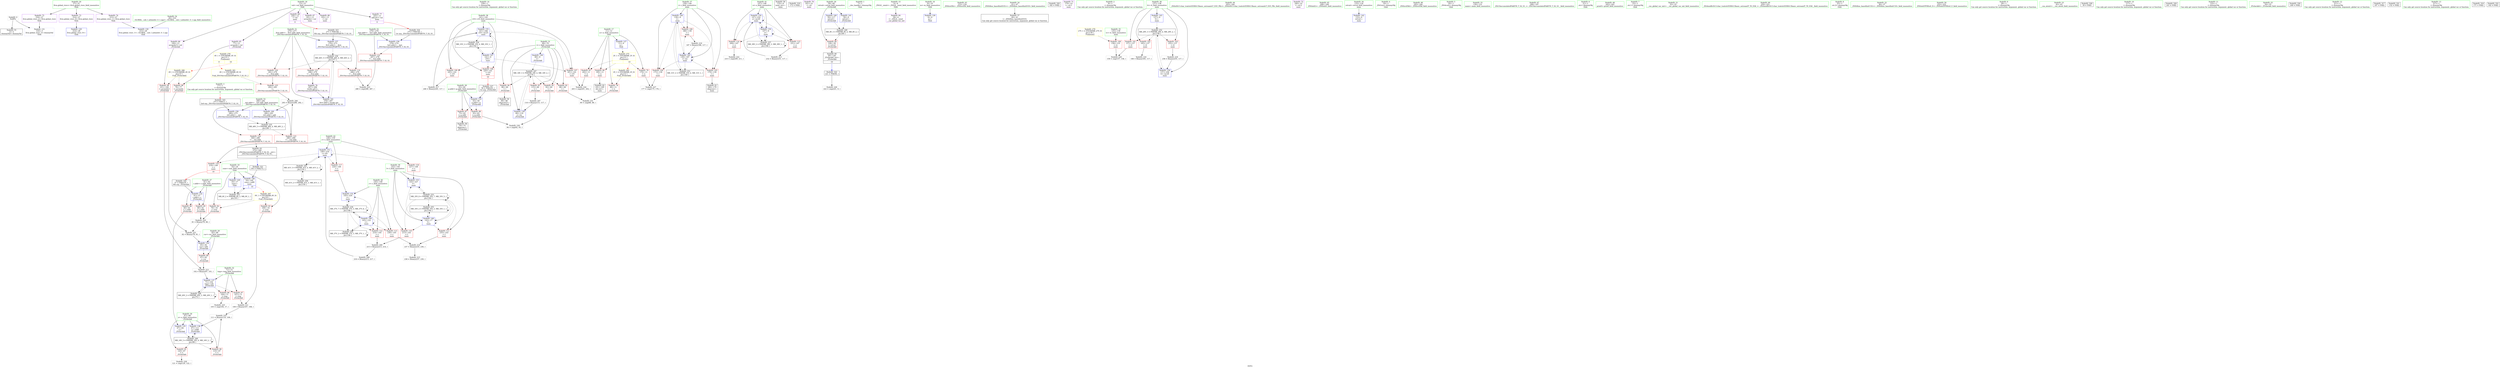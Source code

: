 digraph "SVFG" {
	label="SVFG";

	Node0x556cb11e9f80 [shape=record,color=grey,label="{NodeID: 0\nNullPtr}"];
	Node0x556cb11e9f80 -> Node0x556cb120e170[style=solid];
	Node0x556cb11e9f80 -> Node0x556cb1213110[style=solid];
	Node0x556cb120d3c0 [shape=record,color=red,label="{NodeID: 97\n107\<--71\n\<--tmp\n_Z5checkdi\n}"];
	Node0x556cb120d3c0 -> Node0x556cb1218820[style=solid];
	Node0x556cb120abe0 [shape=record,color=green,label="{NodeID: 14\n239\<--1\n\<--dummyObj\nCan only get source location for instruction, argument, global var or function.}"];
	Node0x556cb120cf00 [shape=record,color=red,label="{NodeID: 111\n235\<--143\n\<--l\nmain\n}"];
	Node0x556cb120cf00 -> Node0x556cb1218ca0[style=solid];
	Node0x556cb120b980 [shape=record,color=green,label="{NodeID: 28\n63\<--64\np.addr\<--p.addr_field_insensitive\n_Z5checkdi\n}"];
	Node0x556cb120b980 -> Node0x556cb120fc60[style=solid];
	Node0x556cb120b980 -> Node0x556cb120fd30[style=solid];
	Node0x556cb120b980 -> Node0x556cb12132e0[style=solid];
	Node0x556cb12183a0 [shape=record,color=grey,label="{NodeID: 208\n216 = Binary(215, 217, )\n}"];
	Node0x556cb12183a0 -> Node0x556cb1214180[style=solid];
	Node0x556cb1212b70 [shape=record,color=red,label="{NodeID: 125\n292\<--291\n\<--\n_ZSt10accumulateIPddET0_T_S2_S1_\n}"];
	Node0x556cb1212b70 -> Node0x556cb12112a0[style=solid];
	Node0x556cb120c510 [shape=record,color=green,label="{NodeID: 42\n149\<--150\nc\<--c_field_insensitive\nmain\n}"];
	Node0x556cb120c510 -> Node0x556cb1212460[style=solid];
	Node0x556cb120c510 -> Node0x556cb12124f0[style=solid];
	Node0x556cb120c510 -> Node0x556cb12125c0[style=solid];
	Node0x556cb120c510 -> Node0x556cb1214180[style=solid];
	Node0x556cb12198a0 [shape=record,color=grey,label="{NodeID: 222\n210 = cmp(209, 211, )\n}"];
	Node0x556cb12137c0 [shape=record,color=blue,label="{NodeID: 139\n69\<--116\ni\<--inc\n_Z5checkdi\n}"];
	Node0x556cb12137c0 -> Node0x556cb12265b0[style=dashed];
	Node0x556cb120e270 [shape=record,color=black,label="{NodeID: 56\n132\<--9\nmain_ret\<--\nmain\n}"];
	Node0x556cb123cbf0 [shape=record,color=black,label="{NodeID: 319\n172 = PHI()\n}"];
	Node0x556cb1222eb0 [shape=record,color=black,label="{NodeID: 236\nMR_44V_3 = PHI(MR_44V_4, MR_44V_2, )\npts\{277 \}\n}"];
	Node0x556cb1222eb0 -> Node0x556cb1212690[style=dashed];
	Node0x556cb1222eb0 -> Node0x556cb1212760[style=dashed];
	Node0x556cb1222eb0 -> Node0x556cb1212830[style=dashed];
	Node0x556cb1222eb0 -> Node0x556cb12149a0[style=dashed];
	Node0x556cb1214320 [shape=record,color=blue,label="{NodeID: 153\n143\<--227\nl\<--\nmain\n}"];
	Node0x556cb1214320 -> Node0x556cb1221fb0[style=dashed];
	Node0x556cb120ee00 [shape=record,color=purple,label="{NodeID: 70\n161\<--21\n\<--.str\nmain\n}"];
	Node0x556cb120f9f0 [shape=record,color=red,label="{NodeID: 84\n128\<--59\n\<--retval\n_Z5checkdi\n}"];
	Node0x556cb120f9f0 -> Node0x556cb120e5e0[style=solid];
	Node0x556cb11ea110 [shape=record,color=green,label="{NodeID: 1\n7\<--1\n__dso_handle\<--dummyObj\nGlob }"];
	Node0x556cb120d490 [shape=record,color=red,label="{NodeID: 98\n78\<--77\n\<--arrayidx\n_Z5checkdi\n}"];
	Node0x556cb120d490 -> Node0x556cb1219720[style=solid];
	Node0x556cb120ace0 [shape=record,color=green,label="{NodeID: 15\n4\<--6\n_ZStL8__ioinit\<--_ZStL8__ioinit_field_insensitive\nGlob }"];
	Node0x556cb120ace0 -> Node0x556cb120e920[style=solid];
	Node0x556cb120cfd0 [shape=record,color=red,label="{NodeID: 112\n214\<--145\n\<--r\nmain\n}"];
	Node0x556cb120cfd0 -> Node0x556cb1218520[style=solid];
	Node0x556cb120ba50 [shape=record,color=green,label="{NodeID: 29\n65\<--66\ncur\<--cur_field_insensitive\n_Z5checkdi\n}"];
	Node0x556cb120ba50 -> Node0x556cb120fe00[style=solid];
	Node0x556cb120ba50 -> Node0x556cb12133b0[style=solid];
	Node0x556cb1218520 [shape=record,color=grey,label="{NodeID: 209\n215 = Binary(213, 214, )\n}"];
	Node0x556cb1218520 -> Node0x556cb12183a0[style=solid];
	Node0x556cb1212c40 [shape=record,color=blue,label="{NodeID: 126\n8\<--9\nm\<--\nGlob }"];
	Node0x556cb120c5e0 [shape=record,color=green,label="{NodeID: 43\n153\<--154\n_ZNSirsERi\<--_ZNSirsERi_field_insensitive\n}"];
	Node0x556cb1219a20 [shape=record,color=grey,label="{NodeID: 223\n288 = cmp(286, 287, )\n}"];
	Node0x556cb1213890 [shape=record,color=blue,label="{NodeID: 140\n59\<--117\nretval\<--\n_Z5checkdi\n}"];
	Node0x556cb1213890 -> Node0x556cb1226fb0[style=dashed];
	Node0x556cb120e340 [shape=record,color=black,label="{NodeID: 57\n40\<--41\n\<--_ZNSt8ios_base4InitD1Ev\nCan only get source location for instruction, argument, global var or function.}"];
	Node0x556cb123ccc0 [shape=record,color=black,label="{NodeID: 320\n182 = PHI()\n}"];
	Node0x556cb12143f0 [shape=record,color=blue,label="{NodeID: 154\n147\<--232\no\<--inc20\nmain\n}"];
	Node0x556cb12143f0 -> Node0x556cb120d170[style=dashed];
	Node0x556cb12143f0 -> Node0x556cb12123d0[style=dashed];
	Node0x556cb12143f0 -> Node0x556cb12140b0[style=dashed];
	Node0x556cb12143f0 -> Node0x556cb12143f0[style=dashed];
	Node0x556cb12143f0 -> Node0x556cb1229bb0[style=dashed];
	Node0x556cb120eed0 [shape=record,color=purple,label="{NodeID: 71\n170\<--23\n\<--.str.1\nmain\n}"];
	Node0x556cb1227db0 [shape=record,color=black,label="{NodeID: 251\nMR_6V_2 = PHI(MR_6V_3, MR_6V_1, )\npts\{18 \}\n}"];
	Node0x556cb1227db0 -> Node0x556cb1213d70[style=dashed];
	Node0x556cb120fac0 [shape=record,color=red,label="{NodeID: 85\n80\<--61\n\<--c.addr\n_Z5checkdi\n}"];
	Node0x556cb120fac0 -> Node0x556cb12195a0[style=solid];
	Node0x556cb11ea1a0 [shape=record,color=green,label="{NodeID: 2\n9\<--1\n\<--dummyObj\nCan only get source location for instruction, argument, global var or function.}"];
	Node0x556cb122bd70 [shape=record,color=yellow,style=double,label="{NodeID: 265\n2V_1 = ENCHI(MR_2V_0)\npts\{12 \}\nFun[_Z5checkdi]}"];
	Node0x556cb122bd70 -> Node0x556cb120f510[style=dashed];
	Node0x556cb120d560 [shape=record,color=red,label="{NodeID: 99\n101\<--100\n\<--arrayidx3\n_Z5checkdi\n}"];
	Node0x556cb120d560 -> Node0x556cb12189a0[style=solid];
	Node0x556cb120ade0 [shape=record,color=green,label="{NodeID: 16\n8\<--10\nm\<--m_field_insensitive\nGlob }"];
	Node0x556cb120ade0 -> Node0x556cb1212c40[style=solid];
	Node0x556cb122ca10 [shape=record,color=yellow,style=double,label="{NodeID: 279\n27V_1 = ENCHI(MR_27V_0)\npts\{136 \}\nFun[main]}"];
	Node0x556cb122ca10 -> Node0x556cb120d630[style=dashed];
	Node0x556cb120d0a0 [shape=record,color=red,label="{NodeID: 113\n236\<--145\n\<--r\nmain\n}"];
	Node0x556cb120d0a0 -> Node0x556cb1218ca0[style=solid];
	Node0x556cb120bb20 [shape=record,color=green,label="{NodeID: 30\n67\<--68\nx\<--x_field_insensitive\n_Z5checkdi\n}"];
	Node0x556cb120bb20 -> Node0x556cb120fed0[style=solid];
	Node0x556cb120bb20 -> Node0x556cb120ffa0[style=solid];
	Node0x556cb120bb20 -> Node0x556cb1213480[style=solid];
	Node0x556cb120bb20 -> Node0x556cb12136f0[style=solid];
	Node0x556cb12186a0 [shape=record,color=grey,label="{NodeID: 210\n111 = Binary(110, 109, )\n}"];
	Node0x556cb12186a0 -> Node0x556cb12136f0[style=solid];
	Node0x556cb1212d10 [shape=record,color=blue,label="{NodeID: 127\n11\<--9\nn\<--\nGlob }"];
	Node0x556cb1212d10 -> Node0x556cb122c660[style=dashed];
	Node0x556cb120c6e0 [shape=record,color=green,label="{NodeID: 44\n163\<--164\n_ZStlsISt11char_traitsIcEERSt13basic_ostreamIcT_ES5_PKc\<--_ZStlsISt11char_traitsIcEERSt13basic_ostreamIcT_ES5_PKc_field_insensitive\n}"];
	Node0x556cb1219ba0 [shape=record,color=grey,label="{NodeID: 224\n203 = cmp(201, 202, )\n}"];
	Node0x556cb1213960 [shape=record,color=blue,label="{NodeID: 141\n59\<--9\nretval\<--\n_Z5checkdi\n}"];
	Node0x556cb1213960 -> Node0x556cb1226fb0[style=dashed];
	Node0x556cb120e440 [shape=record,color=black,label="{NodeID: 58\n76\<--75\nidxprom\<--\n_Z5checkdi\n}"];
	Node0x556cb123cdc0 [shape=record,color=black,label="{NodeID: 321\n195 = PHI(272, )\n}"];
	Node0x556cb123cdc0 -> Node0x556cb1213d70[style=solid];
	Node0x556cb12144c0 [shape=record,color=blue,label="{NodeID: 155\n141\<--246\ni10\<--inc25\nmain\n}"];
	Node0x556cb12144c0 -> Node0x556cb120cbc0[style=dashed];
	Node0x556cb12144c0 -> Node0x556cb120cc90[style=dashed];
	Node0x556cb12144c0 -> Node0x556cb120cd60[style=dashed];
	Node0x556cb12144c0 -> Node0x556cb12144c0[style=dashed];
	Node0x556cb12144c0 -> Node0x556cb1228cb0[style=dashed];
	Node0x556cb120efa0 [shape=record,color=purple,label="{NodeID: 72\n240\<--25\n\<--.str.2\nmain\n}"];
	Node0x556cb12282b0 [shape=record,color=black,label="{NodeID: 252\nMR_29V_3 = PHI(MR_29V_4, MR_29V_2, )\npts\{138 \}\n}"];
	Node0x556cb12282b0 -> Node0x556cb120d700[style=dashed];
	Node0x556cb12282b0 -> Node0x556cb120d7d0[style=dashed];
	Node0x556cb12282b0 -> Node0x556cb120d8a0[style=dashed];
	Node0x556cb12282b0 -> Node0x556cb1214590[style=dashed];
	Node0x556cb120fb90 [shape=record,color=red,label="{NodeID: 86\n84\<--61\n\<--c.addr\n_Z5checkdi\n}"];
	Node0x556cb120fb90 -> Node0x556cb1213480[style=solid];
	Node0x556cb11ea7d0 [shape=record,color=green,label="{NodeID: 3\n17\<--1\n\<--dummyObj\nCan only get source location for instruction, argument, global var or function.|{<s0>9}}"];
	Node0x556cb11ea7d0:s0 -> Node0x556cb123d330[style=solid,color=red];
	Node0x556cb122be80 [shape=record,color=yellow,style=double,label="{NodeID: 266\n4V_1 = ENCHI(MR_4V_0)\npts\{15 \}\nFun[_Z5checkdi]}"];
	Node0x556cb122be80 -> Node0x556cb120d490[style=dashed];
	Node0x556cb122be80 -> Node0x556cb120d560[style=dashed];
	Node0x556cb120d630 [shape=record,color=red,label="{NodeID: 100\n158\<--135\n\<--tc\nmain\n}"];
	Node0x556cb120d630 -> Node0x556cb121a320[style=solid];
	Node0x556cb120aee0 [shape=record,color=green,label="{NodeID: 17\n11\<--12\nn\<--n_field_insensitive\nGlob }"];
	Node0x556cb120aee0 -> Node0x556cb120f510[style=solid];
	Node0x556cb120aee0 -> Node0x556cb120f5e0[style=solid];
	Node0x556cb120aee0 -> Node0x556cb120f6b0[style=solid];
	Node0x556cb120aee0 -> Node0x556cb120f780[style=solid];
	Node0x556cb120aee0 -> Node0x556cb1212d10[style=solid];
	Node0x556cb120d170 [shape=record,color=red,label="{NodeID: 114\n209\<--147\n\<--o\nmain\n}"];
	Node0x556cb120d170 -> Node0x556cb12198a0[style=solid];
	Node0x556cb120bbf0 [shape=record,color=green,label="{NodeID: 31\n69\<--70\ni\<--i_field_insensitive\n_Z5checkdi\n}"];
	Node0x556cb120bbf0 -> Node0x556cb1210070[style=solid];
	Node0x556cb120bbf0 -> Node0x556cb1210140[style=solid];
	Node0x556cb120bbf0 -> Node0x556cb1210210[style=solid];
	Node0x556cb120bbf0 -> Node0x556cb12102e0[style=solid];
	Node0x556cb120bbf0 -> Node0x556cb1213550[style=solid];
	Node0x556cb120bbf0 -> Node0x556cb12137c0[style=solid];
	Node0x556cb1218820 [shape=record,color=grey,label="{NodeID: 211\n109 = Binary(107, 108, )\n}"];
	Node0x556cb1218820 -> Node0x556cb12186a0[style=solid];
	Node0x556cb1212e10 [shape=record,color=blue,label="{NodeID: 128\n16\<--17\nsum\<--\nGlob }"];
	Node0x556cb1212e10 -> Node0x556cb1227db0[style=dashed];
	Node0x556cb120c7e0 [shape=record,color=green,label="{NodeID: 45\n168\<--169\n_ZNSolsEi\<--_ZNSolsEi_field_insensitive\n}"];
	Node0x556cb1219d20 [shape=record,color=grey,label="{NodeID: 225\n105 = cmp(104, 17, )\n}"];
	Node0x556cb1213a30 [shape=record,color=blue,label="{NodeID: 142\n133\<--9\nretval\<--\nmain\n}"];
	Node0x556cb120e510 [shape=record,color=black,label="{NodeID: 59\n99\<--98\nidxprom2\<--\n_Z5checkdi\n}"];
	Node0x556cb123cfb0 [shape=record,color=black,label="{NodeID: 322\n221 = PHI(56, )\n}"];
	Node0x556cb123cfb0 -> Node0x556cb1219ea0[style=solid];
	Node0x556cb1214590 [shape=record,color=blue,label="{NodeID: 156\n137\<--256\ntt\<--inc29\nmain\n}"];
	Node0x556cb1214590 -> Node0x556cb12282b0[style=dashed];
	Node0x556cb120f070 [shape=record,color=purple,label="{NodeID: 73\n314\<--27\nllvm.global_ctors_0\<--llvm.global_ctors\nGlob }"];
	Node0x556cb120f070 -> Node0x556cb1212f10[style=solid];
	Node0x556cb12287b0 [shape=record,color=black,label="{NodeID: 253\nMR_31V_2 = PHI(MR_31V_4, MR_31V_1, )\npts\{140 \}\n}"];
	Node0x556cb12287b0 -> Node0x556cb1213bd0[style=dashed];
	Node0x556cb120fc60 [shape=record,color=red,label="{NodeID: 87\n75\<--63\n\<--p.addr\n_Z5checkdi\n}"];
	Node0x556cb120fc60 -> Node0x556cb120e440[style=solid];
	Node0x556cb11ea860 [shape=record,color=green,label="{NodeID: 4\n19\<--1\n_ZSt3cin\<--dummyObj\nGlob }"];
	Node0x556cb122bf60 [shape=record,color=yellow,style=double,label="{NodeID: 267\n6V_1 = ENCHI(MR_6V_0)\npts\{18 \}\nFun[_Z5checkdi]}"];
	Node0x556cb122bf60 -> Node0x556cb120f850[style=dashed];
	Node0x556cb122bf60 -> Node0x556cb120f920[style=dashed];
	Node0x556cb120d700 [shape=record,color=red,label="{NodeID: 101\n157\<--137\n\<--tt\nmain\n}"];
	Node0x556cb120d700 -> Node0x556cb121a320[style=solid];
	Node0x556cb120afe0 [shape=record,color=green,label="{NodeID: 18\n13\<--15\nval\<--val_field_insensitive\nGlob }"];
	Node0x556cb120afe0 -> Node0x556cb120e9f0[style=solid];
	Node0x556cb120afe0 -> Node0x556cb120eac0[style=solid];
	Node0x556cb120afe0 -> Node0x556cb120eb90[style=solid];
	Node0x556cb120afe0 -> Node0x556cb120ec60[style=solid];
	Node0x556cb120afe0 -> Node0x556cb120ed30[style=solid];
	Node0x556cb120afe0 -> Node0x556cb120f440[style=solid];
	Node0x556cb12123d0 [shape=record,color=red,label="{NodeID: 115\n231\<--147\n\<--o\nmain\n}"];
	Node0x556cb12123d0 -> Node0x556cb1218b20[style=solid];
	Node0x556cb120bcc0 [shape=record,color=green,label="{NodeID: 32\n71\<--72\ntmp\<--tmp_field_insensitive\n_Z5checkdi\n}"];
	Node0x556cb120bcc0 -> Node0x556cb120d2f0[style=solid];
	Node0x556cb120bcc0 -> Node0x556cb120d3c0[style=solid];
	Node0x556cb120bcc0 -> Node0x556cb1213620[style=solid];
	Node0x556cb12189a0 [shape=record,color=grey,label="{NodeID: 212\n102 = Binary(97, 101, )\n}"];
	Node0x556cb12189a0 -> Node0x556cb1213620[style=solid];
	Node0x556cb1212f10 [shape=record,color=blue,label="{NodeID: 129\n314\<--28\nllvm.global_ctors_0\<--\nGlob }"];
	Node0x556cb120c8e0 [shape=record,color=green,label="{NodeID: 46\n183\<--184\n_ZNSirsERd\<--_ZNSirsERd_field_insensitive\n}"];
	Node0x556cb1219ea0 [shape=record,color=grey,label="{NodeID: 226\n222 = cmp(221, 9, )\n}"];
	Node0x556cb1213b00 [shape=record,color=blue,label="{NodeID: 143\n137\<--9\ntt\<--\nmain\n}"];
	Node0x556cb1213b00 -> Node0x556cb12282b0[style=dashed];
	Node0x556cb120e5e0 [shape=record,color=black,label="{NodeID: 60\n56\<--128\n_Z5checkdi_ret\<--\n_Z5checkdi\n|{<s0>10}}"];
	Node0x556cb120e5e0:s0 -> Node0x556cb123cfb0[style=solid,color=blue];
	Node0x556cb123d0b0 [shape=record,color=black,label="{NodeID: 323\n273 = PHI(194, )\n0th arg _ZSt10accumulateIPddET0_T_S2_S1_ }"];
	Node0x556cb123d0b0 -> Node0x556cb1214660[style=solid];
	Node0x556cb1214660 [shape=record,color=blue,label="{NodeID: 157\n276\<--273\n__first.addr\<--__first\n_ZSt10accumulateIPddET0_T_S2_S1_\n}"];
	Node0x556cb1214660 -> Node0x556cb1222eb0[style=dashed];
	Node0x556cb120f170 [shape=record,color=purple,label="{NodeID: 74\n315\<--27\nllvm.global_ctors_1\<--llvm.global_ctors\nGlob }"];
	Node0x556cb120f170 -> Node0x556cb1213010[style=solid];
	Node0x556cb1228cb0 [shape=record,color=black,label="{NodeID: 254\nMR_33V_2 = PHI(MR_33V_4, MR_33V_1, )\npts\{142 \}\n}"];
	Node0x556cb1228cb0 -> Node0x556cb1213e40[style=dashed];
	Node0x556cb120fd30 [shape=record,color=red,label="{NodeID: 88\n93\<--63\n\<--p.addr\n_Z5checkdi\n}"];
	Node0x556cb120fd30 -> Node0x556cb121a4a0[style=solid];
	Node0x556cb11ea8f0 [shape=record,color=green,label="{NodeID: 5\n20\<--1\n_ZSt4cout\<--dummyObj\nGlob }"];
	Node0x556cb120d7d0 [shape=record,color=red,label="{NodeID: 102\n165\<--137\n\<--tt\nmain\n}"];
	Node0x556cb120d7d0 -> Node0x556cb1218fa0[style=solid];
	Node0x556cb120b0e0 [shape=record,color=green,label="{NodeID: 19\n16\<--18\nsum\<--sum_field_insensitive\nGlob }"];
	Node0x556cb120b0e0 -> Node0x556cb120f850[style=solid];
	Node0x556cb120b0e0 -> Node0x556cb120f920[style=solid];
	Node0x556cb120b0e0 -> Node0x556cb1212e10[style=solid];
	Node0x556cb120b0e0 -> Node0x556cb1213d70[style=solid];
	Node0x556cb1212460 [shape=record,color=red,label="{NodeID: 116\n219\<--149\n\<--c\nmain\n|{<s0>10}}"];
	Node0x556cb1212460:s0 -> Node0x556cb123d470[style=solid,color=red];
	Node0x556cb120bd90 [shape=record,color=green,label="{NodeID: 33\n130\<--131\nmain\<--main_field_insensitive\n}"];
	Node0x556cb1218b20 [shape=record,color=grey,label="{NodeID: 213\n232 = Binary(231, 117, )\n}"];
	Node0x556cb1218b20 -> Node0x556cb12143f0[style=solid];
	Node0x556cb1213010 [shape=record,color=blue,label="{NodeID: 130\n315\<--29\nllvm.global_ctors_1\<--_GLOBAL__sub_I_ashmelev_0_1.cpp\nGlob }"];
	Node0x556cb120c9e0 [shape=record,color=green,label="{NodeID: 47\n196\<--197\n_ZSt10accumulateIPddET0_T_S2_S1_\<--_ZSt10accumulateIPddET0_T_S2_S1__field_insensitive\n}"];
	Node0x556cb121a020 [shape=record,color=grey,label="{NodeID: 227\n177 = cmp(175, 176, )\n}"];
	Node0x556cb1213bd0 [shape=record,color=blue,label="{NodeID: 144\n139\<--9\ni\<--\nmain\n}"];
	Node0x556cb1213bd0 -> Node0x556cb120d970[style=dashed];
	Node0x556cb1213bd0 -> Node0x556cb120da40[style=dashed];
	Node0x556cb1213bd0 -> Node0x556cb120caf0[style=dashed];
	Node0x556cb1213bd0 -> Node0x556cb1213ca0[style=dashed];
	Node0x556cb1213bd0 -> Node0x556cb12287b0[style=dashed];
	Node0x556cb120e6b0 [shape=record,color=black,label="{NodeID: 61\n180\<--179\nidxprom\<--\nmain\n}"];
	Node0x556cb123d1f0 [shape=record,color=black,label="{NodeID: 324\n274 = PHI(193, )\n1st arg _ZSt10accumulateIPddET0_T_S2_S1_ }"];
	Node0x556cb123d1f0 -> Node0x556cb1214730[style=solid];
	Node0x556cb1214730 [shape=record,color=blue,label="{NodeID: 158\n278\<--274\n__last.addr\<--__last\n_ZSt10accumulateIPddET0_T_S2_S1_\n}"];
	Node0x556cb1214730 -> Node0x556cb1212900[style=dashed];
	Node0x556cb120f270 [shape=record,color=purple,label="{NodeID: 75\n316\<--27\nllvm.global_ctors_2\<--llvm.global_ctors\nGlob }"];
	Node0x556cb120f270 -> Node0x556cb1213110[style=solid];
	Node0x556cb12291b0 [shape=record,color=black,label="{NodeID: 255\nMR_35V_2 = PHI(MR_35V_3, MR_35V_1, )\npts\{144 \}\n}"];
	Node0x556cb12291b0 -> Node0x556cb1213f10[style=dashed];
	Node0x556cb12291b0 -> Node0x556cb12291b0[style=dashed];
	Node0x556cb120fe00 [shape=record,color=red,label="{NodeID: 89\n97\<--65\n\<--cur\n_Z5checkdi\n}"];
	Node0x556cb120fe00 -> Node0x556cb12189a0[style=solid];
	Node0x556cb11f91a0 [shape=record,color=green,label="{NodeID: 6\n21\<--1\n.str\<--dummyObj\nGlob }"];
	Node0x556cb120d8a0 [shape=record,color=red,label="{NodeID: 103\n255\<--137\n\<--tt\nmain\n}"];
	Node0x556cb120d8a0 -> Node0x556cb12192a0[style=solid];
	Node0x556cb120b1e0 [shape=record,color=green,label="{NodeID: 20\n27\<--31\nllvm.global_ctors\<--llvm.global_ctors_field_insensitive\nGlob }"];
	Node0x556cb120b1e0 -> Node0x556cb120f070[style=solid];
	Node0x556cb120b1e0 -> Node0x556cb120f170[style=solid];
	Node0x556cb120b1e0 -> Node0x556cb120f270[style=solid];
	Node0x556cb12124f0 [shape=record,color=red,label="{NodeID: 117\n224\<--149\n\<--c\nmain\n}"];
	Node0x556cb12124f0 -> Node0x556cb1214250[style=solid];
	Node0x556cb120be90 [shape=record,color=green,label="{NodeID: 34\n133\<--134\nretval\<--retval_field_insensitive\nmain\n}"];
	Node0x556cb120be90 -> Node0x556cb1213a30[style=solid];
	Node0x556cb1218ca0 [shape=record,color=grey,label="{NodeID: 214\n237 = Binary(235, 236, )\n}"];
	Node0x556cb1218ca0 -> Node0x556cb1218e20[style=solid];
	Node0x556cb1213110 [shape=record,color=blue, style = dotted,label="{NodeID: 131\n316\<--3\nllvm.global_ctors_2\<--dummyVal\nGlob }"];
	Node0x556cb120db00 [shape=record,color=green,label="{NodeID: 48\n242\<--243\nprintf\<--printf_field_insensitive\n}"];
	Node0x556cb121a1a0 [shape=record,color=grey,label="{NodeID: 228\n121 = cmp(120, 122, )\n}"];
	Node0x556cb1213ca0 [shape=record,color=blue,label="{NodeID: 145\n139\<--187\ni\<--inc\nmain\n}"];
	Node0x556cb1213ca0 -> Node0x556cb120d970[style=dashed];
	Node0x556cb1213ca0 -> Node0x556cb120da40[style=dashed];
	Node0x556cb1213ca0 -> Node0x556cb120caf0[style=dashed];
	Node0x556cb1213ca0 -> Node0x556cb1213ca0[style=dashed];
	Node0x556cb1213ca0 -> Node0x556cb12287b0[style=dashed];
	Node0x556cb120e780 [shape=record,color=black,label="{NodeID: 62\n191\<--190\nidx.ext\<--\nmain\n}"];
	Node0x556cb123d330 [shape=record,color=black,label="{NodeID: 325\n275 = PHI(17, )\n2nd arg _ZSt10accumulateIPddET0_T_S2_S1_ }"];
	Node0x556cb123d330 -> Node0x556cb1214800[style=solid];
	Node0x556cb1214800 [shape=record,color=blue,label="{NodeID: 159\n280\<--275\n__init.addr\<--__init\n_ZSt10accumulateIPddET0_T_S2_S1_\n}"];
	Node0x556cb1214800 -> Node0x556cb12229b0[style=dashed];
	Node0x556cb120f370 [shape=record,color=purple,label="{NodeID: 76\n297\<--296\nincdec.ptr\<--\n_ZSt10accumulateIPddET0_T_S2_S1_\n}"];
	Node0x556cb120f370 -> Node0x556cb12149a0[style=solid];
	Node0x556cb12296b0 [shape=record,color=black,label="{NodeID: 256\nMR_37V_2 = PHI(MR_37V_3, MR_37V_1, )\npts\{146 \}\n}"];
	Node0x556cb12296b0 -> Node0x556cb1213fe0[style=dashed];
	Node0x556cb12296b0 -> Node0x556cb12296b0[style=dashed];
	Node0x556cb120fed0 [shape=record,color=red,label="{NodeID: 90\n110\<--67\n\<--x\n_Z5checkdi\n}"];
	Node0x556cb120fed0 -> Node0x556cb12186a0[style=solid];
	Node0x556cb11f9230 [shape=record,color=green,label="{NodeID: 7\n23\<--1\n.str.1\<--dummyObj\nGlob }"];
	Node0x556cb120d970 [shape=record,color=red,label="{NodeID: 104\n175\<--139\n\<--i\nmain\n}"];
	Node0x556cb120d970 -> Node0x556cb121a020[style=solid];
	Node0x556cb120b2e0 [shape=record,color=green,label="{NodeID: 21\n32\<--33\n__cxx_global_var_init\<--__cxx_global_var_init_field_insensitive\n}"];
	Node0x556cb12125c0 [shape=record,color=red,label="{NodeID: 118\n227\<--149\n\<--c\nmain\n}"];
	Node0x556cb12125c0 -> Node0x556cb1214320[style=solid];
	Node0x556cb120bf60 [shape=record,color=green,label="{NodeID: 35\n135\<--136\ntc\<--tc_field_insensitive\nmain\n}"];
	Node0x556cb120bf60 -> Node0x556cb120d630[style=solid];
	Node0x556cb1218e20 [shape=record,color=grey,label="{NodeID: 215\n238 = Binary(237, 239, )\n}"];
	Node0x556cb1213210 [shape=record,color=blue,label="{NodeID: 132\n61\<--57\nc.addr\<--c\n_Z5checkdi\n}"];
	Node0x556cb1213210 -> Node0x556cb120fac0[style=dashed];
	Node0x556cb1213210 -> Node0x556cb120fb90[style=dashed];
	Node0x556cb120dc00 [shape=record,color=green,label="{NodeID: 49\n250\<--251\n_ZSt4endlIcSt11char_traitsIcEERSt13basic_ostreamIT_T0_ES6_\<--_ZSt4endlIcSt11char_traitsIcEERSt13basic_ostreamIT_T0_ES6__field_insensitive\n}"];
	Node0x556cb121a320 [shape=record,color=grey,label="{NodeID: 229\n159 = cmp(157, 158, )\n}"];
	Node0x556cb1213d70 [shape=record,color=blue,label="{NodeID: 146\n16\<--195\nsum\<--call9\nmain\n|{|<s1>10}}"];
	Node0x556cb1213d70 -> Node0x556cb1227db0[style=dashed];
	Node0x556cb1213d70:s1 -> Node0x556cb122bf60[style=dashed,color=red];
	Node0x556cb120e850 [shape=record,color=black,label="{NodeID: 63\n272\<--300\n_ZSt10accumulateIPddET0_T_S2_S1__ret\<--\n_ZSt10accumulateIPddET0_T_S2_S1_\n|{<s0>9}}"];
	Node0x556cb120e850:s0 -> Node0x556cb123cdc0[style=solid,color=blue];
	Node0x556cb123d470 [shape=record,color=black,label="{NodeID: 326\n57 = PHI(219, )\n0th arg _Z5checkdi }"];
	Node0x556cb123d470 -> Node0x556cb1213210[style=solid];
	Node0x556cb12148d0 [shape=record,color=blue,label="{NodeID: 160\n280\<--293\n__init.addr\<--add\n_ZSt10accumulateIPddET0_T_S2_S1_\n}"];
	Node0x556cb12148d0 -> Node0x556cb12229b0[style=dashed];
	Node0x556cb120f440 [shape=record,color=purple,label="{NodeID: 77\n193\<--13\nadd.ptr\<--val\nmain\n|{<s0>9}}"];
	Node0x556cb120f440:s0 -> Node0x556cb123d1f0[style=solid,color=red];
	Node0x556cb1229bb0 [shape=record,color=black,label="{NodeID: 257\nMR_39V_2 = PHI(MR_39V_3, MR_39V_1, )\npts\{148 \}\n}"];
	Node0x556cb1229bb0 -> Node0x556cb12140b0[style=dashed];
	Node0x556cb1229bb0 -> Node0x556cb1229bb0[style=dashed];
	Node0x556cb120ffa0 [shape=record,color=red,label="{NodeID: 91\n120\<--67\n\<--x\n_Z5checkdi\n}"];
	Node0x556cb120ffa0 -> Node0x556cb121a1a0[style=solid];
	Node0x556cb11f92c0 [shape=record,color=green,label="{NodeID: 8\n25\<--1\n.str.2\<--dummyObj\nGlob }"];
	Node0x556cb120da40 [shape=record,color=red,label="{NodeID: 105\n179\<--139\n\<--i\nmain\n}"];
	Node0x556cb120da40 -> Node0x556cb120e6b0[style=solid];
	Node0x556cb120b3e0 [shape=record,color=green,label="{NodeID: 22\n36\<--37\n_ZNSt8ios_base4InitC1Ev\<--_ZNSt8ios_base4InitC1Ev_field_insensitive\n}"];
	Node0x556cb1212690 [shape=record,color=red,label="{NodeID: 119\n286\<--276\n\<--__first.addr\n_ZSt10accumulateIPddET0_T_S2_S1_\n}"];
	Node0x556cb1212690 -> Node0x556cb1219a20[style=solid];
	Node0x556cb120c030 [shape=record,color=green,label="{NodeID: 36\n137\<--138\ntt\<--tt_field_insensitive\nmain\n}"];
	Node0x556cb120c030 -> Node0x556cb120d700[style=solid];
	Node0x556cb120c030 -> Node0x556cb120d7d0[style=solid];
	Node0x556cb120c030 -> Node0x556cb120d8a0[style=solid];
	Node0x556cb120c030 -> Node0x556cb1213b00[style=solid];
	Node0x556cb120c030 -> Node0x556cb1214590[style=solid];
	Node0x556cb1218fa0 [shape=record,color=grey,label="{NodeID: 216\n166 = Binary(165, 117, )\n}"];
	Node0x556cb12132e0 [shape=record,color=blue,label="{NodeID: 133\n63\<--58\np.addr\<--p\n_Z5checkdi\n}"];
	Node0x556cb12132e0 -> Node0x556cb120fc60[style=dashed];
	Node0x556cb12132e0 -> Node0x556cb120fd30[style=dashed];
	Node0x556cb120dd00 [shape=record,color=green,label="{NodeID: 50\n252\<--253\n_ZNSolsEPFRSoS_E\<--_ZNSolsEPFRSoS_E_field_insensitive\n}"];
	Node0x556cb121a4a0 [shape=record,color=grey,label="{NodeID: 230\n94 = cmp(92, 93, )\n}"];
	Node0x556cb1213e40 [shape=record,color=blue,label="{NodeID: 147\n141\<--9\ni10\<--\nmain\n}"];
	Node0x556cb1213e40 -> Node0x556cb120cbc0[style=dashed];
	Node0x556cb1213e40 -> Node0x556cb120cc90[style=dashed];
	Node0x556cb1213e40 -> Node0x556cb120cd60[style=dashed];
	Node0x556cb1213e40 -> Node0x556cb12144c0[style=dashed];
	Node0x556cb1213e40 -> Node0x556cb1228cb0[style=dashed];
	Node0x556cb120e920 [shape=record,color=purple,label="{NodeID: 64\n38\<--4\n\<--_ZStL8__ioinit\n__cxx_global_var_init\n}"];
	Node0x556cb123d5b0 [shape=record,color=black,label="{NodeID: 327\n58 = PHI(220, )\n1st arg _Z5checkdi }"];
	Node0x556cb123d5b0 -> Node0x556cb12132e0[style=solid];
	Node0x556cb12149a0 [shape=record,color=blue,label="{NodeID: 161\n276\<--297\n__first.addr\<--incdec.ptr\n_ZSt10accumulateIPddET0_T_S2_S1_\n}"];
	Node0x556cb12149a0 -> Node0x556cb1222eb0[style=dashed];
	Node0x556cb120f510 [shape=record,color=red,label="{NodeID: 78\n89\<--11\n\<--n\n_Z5checkdi\n}"];
	Node0x556cb120f510 -> Node0x556cb121a620[style=solid];
	Node0x556cb122a0b0 [shape=record,color=black,label="{NodeID: 258\nMR_41V_2 = PHI(MR_41V_3, MR_41V_1, )\npts\{150 \}\n}"];
	Node0x556cb122a0b0 -> Node0x556cb1225bb0[style=dashed];
	Node0x556cb1210070 [shape=record,color=red,label="{NodeID: 92\n88\<--69\n\<--i\n_Z5checkdi\n}"];
	Node0x556cb1210070 -> Node0x556cb121a620[style=solid];
	Node0x556cb11f9350 [shape=record,color=green,label="{NodeID: 9\n28\<--1\n\<--dummyObj\nCan only get source location for instruction, argument, global var or function.}"];
	Node0x556cb120caf0 [shape=record,color=red,label="{NodeID: 106\n186\<--139\n\<--i\nmain\n}"];
	Node0x556cb120caf0 -> Node0x556cb1219420[style=solid];
	Node0x556cb120b4e0 [shape=record,color=green,label="{NodeID: 23\n42\<--43\n__cxa_atexit\<--__cxa_atexit_field_insensitive\n}"];
	Node0x556cb1212760 [shape=record,color=red,label="{NodeID: 120\n291\<--276\n\<--__first.addr\n_ZSt10accumulateIPddET0_T_S2_S1_\n}"];
	Node0x556cb1212760 -> Node0x556cb1212b70[style=solid];
	Node0x556cb120c100 [shape=record,color=green,label="{NodeID: 37\n139\<--140\ni\<--i_field_insensitive\nmain\n}"];
	Node0x556cb120c100 -> Node0x556cb120d970[style=solid];
	Node0x556cb120c100 -> Node0x556cb120da40[style=solid];
	Node0x556cb120c100 -> Node0x556cb120caf0[style=solid];
	Node0x556cb120c100 -> Node0x556cb1213bd0[style=solid];
	Node0x556cb120c100 -> Node0x556cb1213ca0[style=solid];
	Node0x556cb1219120 [shape=record,color=grey,label="{NodeID: 217\n246 = Binary(245, 117, )\n}"];
	Node0x556cb1219120 -> Node0x556cb12144c0[style=solid];
	Node0x556cb12133b0 [shape=record,color=blue,label="{NodeID: 134\n65\<--82\ncur\<--add\n_Z5checkdi\n}"];
	Node0x556cb12133b0 -> Node0x556cb120fe00[style=dashed];
	Node0x556cb120de00 [shape=record,color=green,label="{NodeID: 51\n276\<--277\n__first.addr\<--__first.addr_field_insensitive\n_ZSt10accumulateIPddET0_T_S2_S1_\n}"];
	Node0x556cb120de00 -> Node0x556cb1212690[style=solid];
	Node0x556cb120de00 -> Node0x556cb1212760[style=solid];
	Node0x556cb120de00 -> Node0x556cb1212830[style=solid];
	Node0x556cb120de00 -> Node0x556cb1214660[style=solid];
	Node0x556cb120de00 -> Node0x556cb12149a0[style=solid];
	Node0x556cb121a620 [shape=record,color=grey,label="{NodeID: 231\n90 = cmp(88, 89, )\n}"];
	Node0x556cb1213f10 [shape=record,color=blue,label="{NodeID: 148\n143\<--17\nl\<--\nmain\n}"];
	Node0x556cb1213f10 -> Node0x556cb120ce30[style=dashed];
	Node0x556cb1213f10 -> Node0x556cb120cf00[style=dashed];
	Node0x556cb1213f10 -> Node0x556cb1213f10[style=dashed];
	Node0x556cb1213f10 -> Node0x556cb1214320[style=dashed];
	Node0x556cb1213f10 -> Node0x556cb1221fb0[style=dashed];
	Node0x556cb1213f10 -> Node0x556cb12291b0[style=dashed];
	Node0x556cb120e9f0 [shape=record,color=purple,label="{NodeID: 65\n77\<--13\narrayidx\<--val\n_Z5checkdi\n}"];
	Node0x556cb120e9f0 -> Node0x556cb120d490[style=solid];
	Node0x556cb123db40 [shape=record,color=black,label="{NodeID: 328\n39 = PHI()\n}"];
	Node0x556cb1225bb0 [shape=record,color=black,label="{NodeID: 245\nMR_41V_3 = PHI(MR_41V_4, MR_41V_2, )\npts\{150 \}\n}"];
	Node0x556cb1225bb0 -> Node0x556cb1214180[style=dashed];
	Node0x556cb1225bb0 -> Node0x556cb1225bb0[style=dashed];
	Node0x556cb1225bb0 -> Node0x556cb122a0b0[style=dashed];
	Node0x556cb120f5e0 [shape=record,color=red,label="{NodeID: 79\n176\<--11\n\<--n\nmain\n}"];
	Node0x556cb120f5e0 -> Node0x556cb121a020[style=solid];
	Node0x556cb1210140 [shape=record,color=red,label="{NodeID: 93\n92\<--69\n\<--i\n_Z5checkdi\n}"];
	Node0x556cb1210140 -> Node0x556cb121a4a0[style=solid];
	Node0x556cb120a900 [shape=record,color=green,label="{NodeID: 10\n117\<--1\n\<--dummyObj\nCan only get source location for instruction, argument, global var or function.}"];
	Node0x556cb120cbc0 [shape=record,color=red,label="{NodeID: 107\n201\<--141\n\<--i10\nmain\n}"];
	Node0x556cb120cbc0 -> Node0x556cb1219ba0[style=solid];
	Node0x556cb120b5e0 [shape=record,color=green,label="{NodeID: 24\n41\<--47\n_ZNSt8ios_base4InitD1Ev\<--_ZNSt8ios_base4InitD1Ev_field_insensitive\n}"];
	Node0x556cb120b5e0 -> Node0x556cb120e340[style=solid];
	Node0x556cb1212830 [shape=record,color=red,label="{NodeID: 121\n296\<--276\n\<--__first.addr\n_ZSt10accumulateIPddET0_T_S2_S1_\n}"];
	Node0x556cb1212830 -> Node0x556cb120f370[style=solid];
	Node0x556cb120c1d0 [shape=record,color=green,label="{NodeID: 38\n141\<--142\ni10\<--i10_field_insensitive\nmain\n}"];
	Node0x556cb120c1d0 -> Node0x556cb120cbc0[style=solid];
	Node0x556cb120c1d0 -> Node0x556cb120cc90[style=solid];
	Node0x556cb120c1d0 -> Node0x556cb120cd60[style=solid];
	Node0x556cb120c1d0 -> Node0x556cb1213e40[style=solid];
	Node0x556cb120c1d0 -> Node0x556cb12144c0[style=solid];
	Node0x556cb12192a0 [shape=record,color=grey,label="{NodeID: 218\n256 = Binary(255, 117, )\n}"];
	Node0x556cb12192a0 -> Node0x556cb1214590[style=solid];
	Node0x556cb1213480 [shape=record,color=blue,label="{NodeID: 135\n67\<--84\nx\<--\n_Z5checkdi\n}"];
	Node0x556cb1213480 -> Node0x556cb12260b0[style=dashed];
	Node0x556cb120ded0 [shape=record,color=green,label="{NodeID: 52\n278\<--279\n__last.addr\<--__last.addr_field_insensitive\n_ZSt10accumulateIPddET0_T_S2_S1_\n}"];
	Node0x556cb120ded0 -> Node0x556cb1212900[style=solid];
	Node0x556cb120ded0 -> Node0x556cb1214730[style=solid];
	Node0x556cb1213fe0 [shape=record,color=blue,label="{NodeID: 149\n145\<--122\nr\<--\nmain\n}"];
	Node0x556cb1213fe0 -> Node0x556cb120cfd0[style=dashed];
	Node0x556cb1213fe0 -> Node0x556cb120d0a0[style=dashed];
	Node0x556cb1213fe0 -> Node0x556cb1213fe0[style=dashed];
	Node0x556cb1213fe0 -> Node0x556cb1214250[style=dashed];
	Node0x556cb1213fe0 -> Node0x556cb12224b0[style=dashed];
	Node0x556cb1213fe0 -> Node0x556cb12296b0[style=dashed];
	Node0x556cb120eac0 [shape=record,color=purple,label="{NodeID: 66\n100\<--13\narrayidx3\<--val\n_Z5checkdi\n}"];
	Node0x556cb120eac0 -> Node0x556cb120d560[style=solid];
	Node0x556cb123dc40 [shape=record,color=black,label="{NodeID: 329\n241 = PHI()\n}"];
	Node0x556cb12260b0 [shape=record,color=black,label="{NodeID: 246\nMR_16V_3 = PHI(MR_16V_4, MR_16V_2, )\npts\{68 \}\n}"];
	Node0x556cb12260b0 -> Node0x556cb120fed0[style=dashed];
	Node0x556cb12260b0 -> Node0x556cb120ffa0[style=dashed];
	Node0x556cb12260b0 -> Node0x556cb12136f0[style=dashed];
	Node0x556cb12260b0 -> Node0x556cb12260b0[style=dashed];
	Node0x556cb120f6b0 [shape=record,color=red,label="{NodeID: 80\n190\<--11\n\<--n\nmain\n}"];
	Node0x556cb120f6b0 -> Node0x556cb120e780[style=solid];
	Node0x556cb1210210 [shape=record,color=red,label="{NodeID: 94\n98\<--69\n\<--i\n_Z5checkdi\n}"];
	Node0x556cb1210210 -> Node0x556cb120e510[style=solid];
	Node0x556cb120a990 [shape=record,color=green,label="{NodeID: 11\n122\<--1\n\<--dummyObj\nCan only get source location for instruction, argument, global var or function.}"];
	Node0x556cb120cc90 [shape=record,color=red,label="{NodeID: 108\n220\<--141\n\<--i10\nmain\n|{<s0>10}}"];
	Node0x556cb120cc90:s0 -> Node0x556cb123d5b0[style=solid,color=red];
	Node0x556cb120b6e0 [shape=record,color=green,label="{NodeID: 25\n54\<--55\n_Z5checkdi\<--_Z5checkdi_field_insensitive\n}"];
	Node0x556cb1212900 [shape=record,color=red,label="{NodeID: 122\n287\<--278\n\<--__last.addr\n_ZSt10accumulateIPddET0_T_S2_S1_\n}"];
	Node0x556cb1212900 -> Node0x556cb1219a20[style=solid];
	Node0x556cb120c2a0 [shape=record,color=green,label="{NodeID: 39\n143\<--144\nl\<--l_field_insensitive\nmain\n}"];
	Node0x556cb120c2a0 -> Node0x556cb120ce30[style=solid];
	Node0x556cb120c2a0 -> Node0x556cb120cf00[style=solid];
	Node0x556cb120c2a0 -> Node0x556cb1213f10[style=solid];
	Node0x556cb120c2a0 -> Node0x556cb1214320[style=solid];
	Node0x556cb1219420 [shape=record,color=grey,label="{NodeID: 219\n187 = Binary(186, 117, )\n}"];
	Node0x556cb1219420 -> Node0x556cb1213ca0[style=solid];
	Node0x556cb1213550 [shape=record,color=blue,label="{NodeID: 136\n69\<--9\ni\<--\n_Z5checkdi\n}"];
	Node0x556cb1213550 -> Node0x556cb12265b0[style=dashed];
	Node0x556cb120dfa0 [shape=record,color=green,label="{NodeID: 53\n280\<--281\n__init.addr\<--__init.addr_field_insensitive\n_ZSt10accumulateIPddET0_T_S2_S1_\n}"];
	Node0x556cb120dfa0 -> Node0x556cb12129d0[style=solid];
	Node0x556cb120dfa0 -> Node0x556cb1212aa0[style=solid];
	Node0x556cb120dfa0 -> Node0x556cb1214800[style=solid];
	Node0x556cb120dfa0 -> Node0x556cb12148d0[style=solid];
	Node0x556cb1221fb0 [shape=record,color=black,label="{NodeID: 233\nMR_35V_6 = PHI(MR_35V_7, MR_35V_5, )\npts\{144 \}\n}"];
	Node0x556cb1221fb0 -> Node0x556cb120ce30[style=dashed];
	Node0x556cb1221fb0 -> Node0x556cb120cf00[style=dashed];
	Node0x556cb1221fb0 -> Node0x556cb1213f10[style=dashed];
	Node0x556cb1221fb0 -> Node0x556cb1214320[style=dashed];
	Node0x556cb1221fb0 -> Node0x556cb1221fb0[style=dashed];
	Node0x556cb1221fb0 -> Node0x556cb12291b0[style=dashed];
	Node0x556cb12140b0 [shape=record,color=blue,label="{NodeID: 150\n147\<--9\no\<--\nmain\n}"];
	Node0x556cb12140b0 -> Node0x556cb120d170[style=dashed];
	Node0x556cb12140b0 -> Node0x556cb12123d0[style=dashed];
	Node0x556cb12140b0 -> Node0x556cb12140b0[style=dashed];
	Node0x556cb12140b0 -> Node0x556cb12143f0[style=dashed];
	Node0x556cb12140b0 -> Node0x556cb1229bb0[style=dashed];
	Node0x556cb120eb90 [shape=record,color=purple,label="{NodeID: 67\n181\<--13\narrayidx\<--val\nmain\n}"];
	Node0x556cb123de60 [shape=record,color=black,label="{NodeID: 330\n249 = PHI()\n}"];
	Node0x556cb12265b0 [shape=record,color=black,label="{NodeID: 247\nMR_18V_3 = PHI(MR_18V_4, MR_18V_2, )\npts\{70 \}\n}"];
	Node0x556cb12265b0 -> Node0x556cb1210070[style=dashed];
	Node0x556cb12265b0 -> Node0x556cb1210140[style=dashed];
	Node0x556cb12265b0 -> Node0x556cb1210210[style=dashed];
	Node0x556cb12265b0 -> Node0x556cb12102e0[style=dashed];
	Node0x556cb12265b0 -> Node0x556cb12137c0[style=dashed];
	Node0x556cb120f780 [shape=record,color=red,label="{NodeID: 81\n202\<--11\n\<--n\nmain\n}"];
	Node0x556cb120f780 -> Node0x556cb1219ba0[style=solid];
	Node0x556cb122afb0 [shape=record,color=yellow,style=double,label="{NodeID: 261\n4V_1 = ENCHI(MR_4V_0)\npts\{15 \}\nFun[_ZSt10accumulateIPddET0_T_S2_S1_]}"];
	Node0x556cb122afb0 -> Node0x556cb1212b70[style=dashed];
	Node0x556cb12102e0 [shape=record,color=red,label="{NodeID: 95\n115\<--69\n\<--i\n_Z5checkdi\n}"];
	Node0x556cb12102e0 -> Node0x556cb1218220[style=solid];
	Node0x556cb120aa20 [shape=record,color=green,label="{NodeID: 12\n211\<--1\n\<--dummyObj\nCan only get source location for instruction, argument, global var or function.}"];
	Node0x556cb122c660 [shape=record,color=yellow,style=double,label="{NodeID: 275\n2V_1 = ENCHI(MR_2V_0)\npts\{12 \}\nFun[main]|{|<s3>10}}"];
	Node0x556cb122c660 -> Node0x556cb120f5e0[style=dashed];
	Node0x556cb122c660 -> Node0x556cb120f6b0[style=dashed];
	Node0x556cb122c660 -> Node0x556cb120f780[style=dashed];
	Node0x556cb122c660:s3 -> Node0x556cb122bd70[style=dashed,color=red];
	Node0x556cb120cd60 [shape=record,color=red,label="{NodeID: 109\n245\<--141\n\<--i10\nmain\n}"];
	Node0x556cb120cd60 -> Node0x556cb1219120[style=solid];
	Node0x556cb120b7e0 [shape=record,color=green,label="{NodeID: 26\n59\<--60\nretval\<--retval_field_insensitive\n_Z5checkdi\n}"];
	Node0x556cb120b7e0 -> Node0x556cb120f9f0[style=solid];
	Node0x556cb120b7e0 -> Node0x556cb1213890[style=solid];
	Node0x556cb120b7e0 -> Node0x556cb1213960[style=solid];
	Node0x556cb12112a0 [shape=record,color=grey,label="{NodeID: 206\n293 = Binary(290, 292, )\n}"];
	Node0x556cb12112a0 -> Node0x556cb12148d0[style=solid];
	Node0x556cb12129d0 [shape=record,color=red,label="{NodeID: 123\n290\<--280\n\<--__init.addr\n_ZSt10accumulateIPddET0_T_S2_S1_\n}"];
	Node0x556cb12129d0 -> Node0x556cb12112a0[style=solid];
	Node0x556cb120c370 [shape=record,color=green,label="{NodeID: 40\n145\<--146\nr\<--r_field_insensitive\nmain\n}"];
	Node0x556cb120c370 -> Node0x556cb120cfd0[style=solid];
	Node0x556cb120c370 -> Node0x556cb120d0a0[style=solid];
	Node0x556cb120c370 -> Node0x556cb1213fe0[style=solid];
	Node0x556cb120c370 -> Node0x556cb1214250[style=solid];
	Node0x556cb12195a0 [shape=record,color=grey,label="{NodeID: 220\n81 = Binary(79, 80, )\n}"];
	Node0x556cb12195a0 -> Node0x556cb1219720[style=solid];
	Node0x556cb1213620 [shape=record,color=blue,label="{NodeID: 137\n71\<--102\ntmp\<--sub\n_Z5checkdi\n}"];
	Node0x556cb1213620 -> Node0x556cb120d2f0[style=dashed];
	Node0x556cb1213620 -> Node0x556cb120d3c0[style=dashed];
	Node0x556cb1213620 -> Node0x556cb1226ab0[style=dashed];
	Node0x556cb120e070 [shape=record,color=green,label="{NodeID: 54\n29\<--310\n_GLOBAL__sub_I_ashmelev_0_1.cpp\<--_GLOBAL__sub_I_ashmelev_0_1.cpp_field_insensitive\n}"];
	Node0x556cb120e070 -> Node0x556cb1213010[style=solid];
	Node0x556cb0f580e0 [shape=record,color=black,label="{NodeID: 317\n167 = PHI()\n}"];
	Node0x556cb12224b0 [shape=record,color=black,label="{NodeID: 234\nMR_37V_7 = PHI(MR_37V_5, MR_37V_6, )\npts\{146 \}\n}"];
	Node0x556cb12224b0 -> Node0x556cb120cfd0[style=dashed];
	Node0x556cb12224b0 -> Node0x556cb120d0a0[style=dashed];
	Node0x556cb12224b0 -> Node0x556cb1213fe0[style=dashed];
	Node0x556cb12224b0 -> Node0x556cb1214250[style=dashed];
	Node0x556cb12224b0 -> Node0x556cb12224b0[style=dashed];
	Node0x556cb12224b0 -> Node0x556cb12296b0[style=dashed];
	Node0x556cb1214180 [shape=record,color=blue,label="{NodeID: 151\n149\<--216\nc\<--div\nmain\n}"];
	Node0x556cb1214180 -> Node0x556cb1212460[style=dashed];
	Node0x556cb1214180 -> Node0x556cb12124f0[style=dashed];
	Node0x556cb1214180 -> Node0x556cb12125c0[style=dashed];
	Node0x556cb1214180 -> Node0x556cb1214180[style=dashed];
	Node0x556cb1214180 -> Node0x556cb1225bb0[style=dashed];
	Node0x556cb120ec60 [shape=record,color=purple,label="{NodeID: 68\n192\<--13\n\<--val\nmain\n}"];
	Node0x556cb123df30 [shape=record,color=black,label="{NodeID: 331\n152 = PHI()\n}"];
	Node0x556cb1226ab0 [shape=record,color=black,label="{NodeID: 248\nMR_20V_2 = PHI(MR_20V_3, MR_20V_1, )\npts\{72 \}\n}"];
	Node0x556cb1226ab0 -> Node0x556cb1213620[style=dashed];
	Node0x556cb1226ab0 -> Node0x556cb1226ab0[style=dashed];
	Node0x556cb120f850 [shape=record,color=red,label="{NodeID: 82\n79\<--16\n\<--sum\n_Z5checkdi\n}"];
	Node0x556cb120f850 -> Node0x556cb12195a0[style=solid];
	Node0x556cb120d2f0 [shape=record,color=red,label="{NodeID: 96\n104\<--71\n\<--tmp\n_Z5checkdi\n}"];
	Node0x556cb120d2f0 -> Node0x556cb1219d20[style=solid];
	Node0x556cb120aae0 [shape=record,color=green,label="{NodeID: 13\n217\<--1\n\<--dummyObj\nCan only get source location for instruction, argument, global var or function.}"];
	Node0x556cb122c770 [shape=record,color=yellow,style=double,label="{NodeID: 276\n4V_1 = ENCHI(MR_4V_0)\npts\{15 \}\nFun[main]|{<s0>9|<s1>10}}"];
	Node0x556cb122c770:s0 -> Node0x556cb122afb0[style=dashed,color=red];
	Node0x556cb122c770:s1 -> Node0x556cb122be80[style=dashed,color=red];
	Node0x556cb120ce30 [shape=record,color=red,label="{NodeID: 110\n213\<--143\n\<--l\nmain\n}"];
	Node0x556cb120ce30 -> Node0x556cb1218520[style=solid];
	Node0x556cb120b8b0 [shape=record,color=green,label="{NodeID: 27\n61\<--62\nc.addr\<--c.addr_field_insensitive\n_Z5checkdi\n}"];
	Node0x556cb120b8b0 -> Node0x556cb120fac0[style=solid];
	Node0x556cb120b8b0 -> Node0x556cb120fb90[style=solid];
	Node0x556cb120b8b0 -> Node0x556cb1213210[style=solid];
	Node0x556cb1218220 [shape=record,color=grey,label="{NodeID: 207\n116 = Binary(115, 117, )\n}"];
	Node0x556cb1218220 -> Node0x556cb12137c0[style=solid];
	Node0x556cb1212aa0 [shape=record,color=red,label="{NodeID: 124\n300\<--280\n\<--__init.addr\n_ZSt10accumulateIPddET0_T_S2_S1_\n}"];
	Node0x556cb1212aa0 -> Node0x556cb120e850[style=solid];
	Node0x556cb120c440 [shape=record,color=green,label="{NodeID: 41\n147\<--148\no\<--o_field_insensitive\nmain\n}"];
	Node0x556cb120c440 -> Node0x556cb120d170[style=solid];
	Node0x556cb120c440 -> Node0x556cb12123d0[style=solid];
	Node0x556cb120c440 -> Node0x556cb12140b0[style=solid];
	Node0x556cb120c440 -> Node0x556cb12143f0[style=solid];
	Node0x556cb1219720 [shape=record,color=grey,label="{NodeID: 221\n82 = Binary(78, 81, )\n}"];
	Node0x556cb1219720 -> Node0x556cb12133b0[style=solid];
	Node0x556cb12136f0 [shape=record,color=blue,label="{NodeID: 138\n67\<--111\nx\<--add6\n_Z5checkdi\n}"];
	Node0x556cb12136f0 -> Node0x556cb12260b0[style=dashed];
	Node0x556cb120e170 [shape=record,color=black,label="{NodeID: 55\n2\<--3\ndummyVal\<--dummyVal\n}"];
	Node0x556cb123cb20 [shape=record,color=black,label="{NodeID: 318\n171 = PHI()\n}"];
	Node0x556cb12229b0 [shape=record,color=black,label="{NodeID: 235\nMR_48V_3 = PHI(MR_48V_4, MR_48V_2, )\npts\{281 \}\n}"];
	Node0x556cb12229b0 -> Node0x556cb12129d0[style=dashed];
	Node0x556cb12229b0 -> Node0x556cb1212aa0[style=dashed];
	Node0x556cb12229b0 -> Node0x556cb12148d0[style=dashed];
	Node0x556cb1214250 [shape=record,color=blue,label="{NodeID: 152\n145\<--224\nr\<--\nmain\n}"];
	Node0x556cb1214250 -> Node0x556cb12224b0[style=dashed];
	Node0x556cb120ed30 [shape=record,color=purple,label="{NodeID: 69\n194\<--13\n\<--val\nmain\n|{<s0>9}}"];
	Node0x556cb120ed30:s0 -> Node0x556cb123d0b0[style=solid,color=red];
	Node0x556cb123e000 [shape=record,color=black,label="{NodeID: 332\n162 = PHI()\n}"];
	Node0x556cb1226fb0 [shape=record,color=black,label="{NodeID: 249\nMR_8V_3 = PHI(MR_8V_4, MR_8V_2, )\npts\{60 \}\n}"];
	Node0x556cb1226fb0 -> Node0x556cb120f9f0[style=dashed];
	Node0x556cb120f920 [shape=record,color=red,label="{NodeID: 83\n108\<--16\n\<--sum\n_Z5checkdi\n}"];
	Node0x556cb120f920 -> Node0x556cb1218820[style=solid];
}
